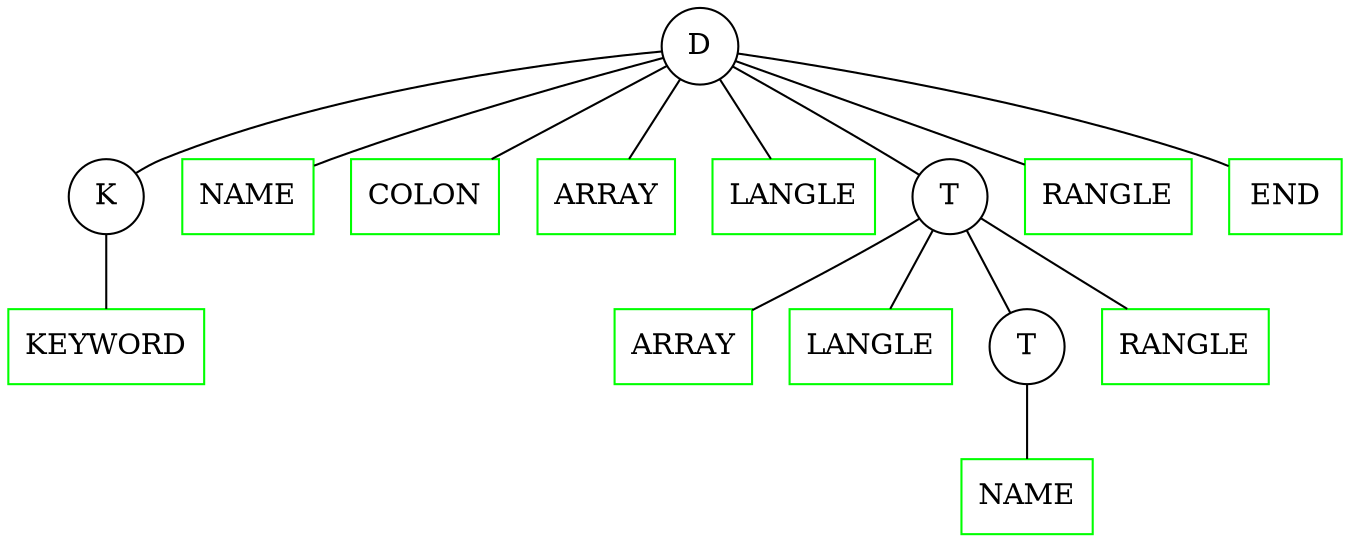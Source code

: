 strict graph KotlinArray {
    1[label="D" shape=circle];
    2[label="K" shape=circle];
    3[label="KEYWORD" shape=box color=green];
    4[label="NAME" shape=box color=green];
    5[label="COLON" shape=box color=green];
    6[label="ARRAY" shape=box color=green];
    7[label="LANGLE" shape=box color=green];
    8[label="T" shape=circle];
    9[label="ARRAY" shape=box color=green];
    10[label="LANGLE" shape=box color=green];
    11[label="T" shape=circle];
    12[label="NAME" shape=box color=green];
    13[label="RANGLE" shape=box color=green];
    14[label="RANGLE" shape=box color=green];
    15[label="END" shape=box color=green];
    1 -- 2;
    2 -- 3;
    1 -- 4;
    1 -- 5;
    1 -- 6;
    1 -- 7;
    1 -- 8;
    8 -- 9;
    8 -- 10;
    8 -- 11;
    11 -- 12;
    8 -- 13;
    1 -- 14;
    1 -- 15;
}

